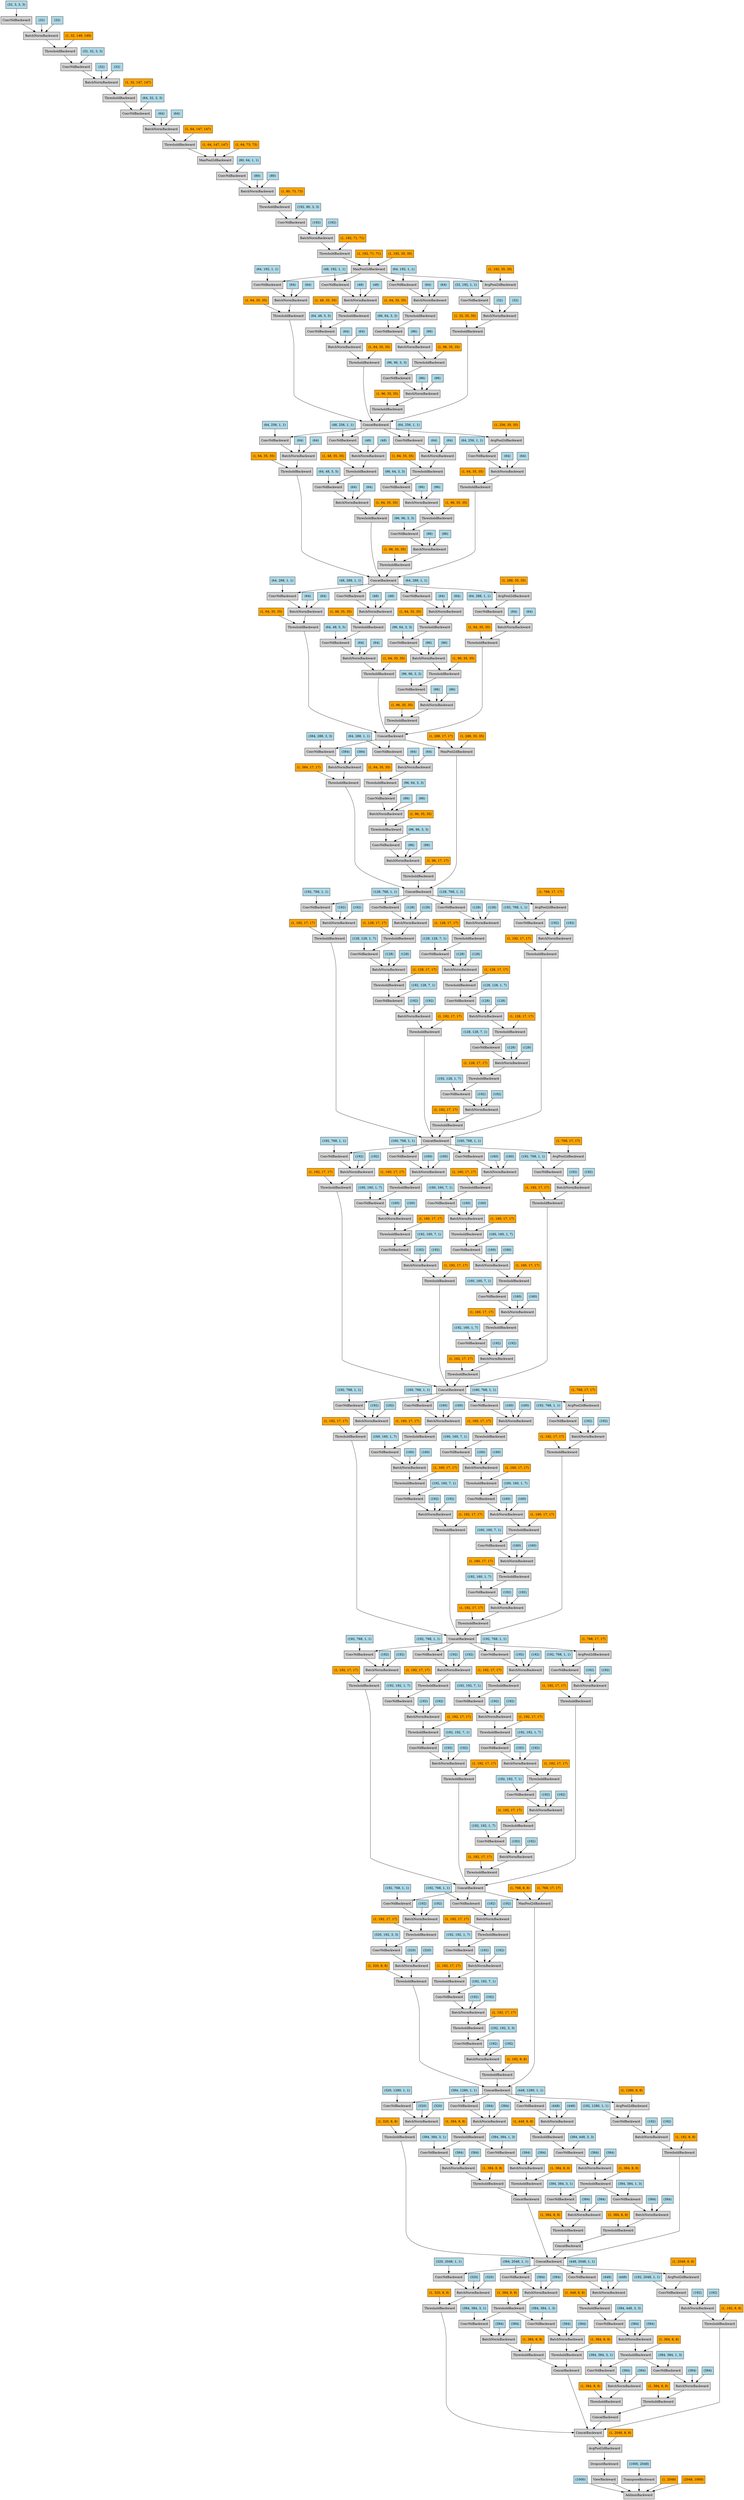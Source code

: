 // LRP
digraph {
	node [shape=box style=filled]
	139702338701328 [label=AddmmBackward]
	139702371914896 -> 139702338701328
	139702371914896 [label="(1000)" fillcolor=lightblue]
	139702338700832 -> 139702338701328
	139702338700832 [label=ViewBackward]
	139702338700584 -> 139702338700832
	139702338700584 [label=DropoutBackward]
	139702338700336 -> 139702338700584
	139702338700336 [label=AvgPool2dBackward]
	139702338700088 -> 139702338700336
	139702338700088 [label=ConcatBackward]
	139702338692888 -> 139702338700088
	139702338692888 [label=ThresholdBackward]
	139702338748624 -> 139702338692888
	139702338748624 [label=BatchNormBackward]
	139702338748752 -> 139702338748624
	139702338748752 [label=ConvNdBackward]
	139702338692640 -> 139702338748752
	139702338692640 [label=ConcatBackward]
	139702338685440 -> 139702338692640
	139702338685440 [label=ThresholdBackward]
	139702338749200 -> 139702338685440
	139702338749200 [label=BatchNormBackward]
	139702338749328 -> 139702338749200
	139702338749328 [label=ConvNdBackward]
	139702338685192 -> 139702338749328
	139702338685192 [label=ConcatBackward]
	139702338683704 -> 139702338685192
	139702338683704 [label=ThresholdBackward]
	139702338749776 -> 139702338683704
	139702338749776 [label=BatchNormBackward]
	139702338749904 -> 139702338749776
	139702338749904 [label=ConvNdBackward]
	139702338683456 -> 139702338749904
	139702338683456 [label=ThresholdBackward]
	139702338750288 -> 139702338683456
	139702338750288 [label=BatchNormBackward]
	139702338750416 -> 139702338750288
	139702338750416 [label=ConvNdBackward]
	139702338683208 -> 139702338750416
	139702338683208 [label=ConcatBackward]
	139702371989024 -> 139702338683208
	139702371989024 [label=ThresholdBackward]
	139702338750864 -> 139702371989024
	139702338750864 [label=BatchNormBackward]
	139702338750992 -> 139702338750864
	139702338750992 [label=ConvNdBackward]
	139702371988776 -> 139702338750992
	139702371988776 [label=ConcatBackward]
	139702371981824 -> 139702371988776
	139702371981824 [label=ThresholdBackward]
	139702338751440 -> 139702371981824
	139702338751440 [label=BatchNormBackward]
	139702338751568 -> 139702338751440
	139702338751568 [label=ConvNdBackward]
	139702371981576 -> 139702338751568
	139702371981576 [label=ConcatBackward]
	139702371978720 -> 139702371981576
	139702371978720 [label=ThresholdBackward]
	139702338752016 -> 139702371978720
	139702338752016 [label=BatchNormBackward]
	139702338752144 -> 139702338752016
	139702338752144 [label=ConvNdBackward]
	139702371978472 -> 139702338752144
	139702371978472 [label=ConcatBackward]
	139702371975744 -> 139702371978472
	139702371975744 [label=ThresholdBackward]
	139702338789520 -> 139702371975744
	139702338789520 [label=BatchNormBackward]
	139702338789648 -> 139702338789520
	139702338789648 [label=ConvNdBackward]
	139702371975496 -> 139702338789648
	139702371975496 [label=ConcatBackward]
	139702371970032 -> 139702371975496
	139702371970032 [label=ThresholdBackward]
	139702338790096 -> 139702371970032
	139702338790096 [label=BatchNormBackward]
	139702338790224 -> 139702338790096
	139702338790224 [label=ConvNdBackward]
	139702371969784 -> 139702338790224
	139702371969784 [label=ConcatBackward]
	139702371967800 -> 139702371969784
	139702371967800 [label=ThresholdBackward]
	139702338790672 -> 139702371967800
	139702338790672 [label=BatchNormBackward]
	139702338790800 -> 139702338790672
	139702338790800 [label=ConvNdBackward]
	139702371967552 -> 139702338790800
	139702371967552 [label=ConcatBackward]
	139702371957248 -> 139702371967552
	139702371957248 [label=ThresholdBackward]
	139702338791248 -> 139702371957248
	139702338791248 [label=BatchNormBackward]
	139702338791376 -> 139702338791248
	139702338791376 [label=ConvNdBackward]
	139702371957000 -> 139702338791376
	139702371957000 [label=ConcatBackward]
	139702371955016 -> 139702371957000
	139702371955016 [label=ThresholdBackward]
	139702338791824 -> 139702371955016
	139702338791824 [label=BatchNormBackward]
	139702338791952 -> 139702338791824
	139702338791952 [label=ConvNdBackward]
	139702371954768 -> 139702338791952
	139702371954768 [label=MaxPool2dBackward]
	139702459891416 -> 139702371954768
	139702459891416 [label=ThresholdBackward]
	139702338792400 -> 139702459891416
	139702338792400 [label=BatchNormBackward]
	139702338792528 -> 139702338792400
	139702338792528 [label=ConvNdBackward]
	139702459891168 -> 139702338792528
	139702459891168 [label=ThresholdBackward]
	139702338792912 -> 139702459891168
	139702338792912 [label=BatchNormBackward]
	139702338793040 -> 139702338792912
	139702338793040 [label=ConvNdBackward]
	139702459890920 -> 139702338793040
	139702459890920 [label=MaxPool2dBackward]
	139702459890672 -> 139702459890920
	139702459890672 [label=ThresholdBackward]
	139702338793360 -> 139702459890672
	139702338793360 [label=BatchNormBackward]
	139702338797776 -> 139702338793360
	139702338797776 [label=ConvNdBackward]
	139702459890424 -> 139702338797776
	139702459890424 [label=ThresholdBackward]
	139702338798160 -> 139702459890424
	139702338798160 [label=BatchNormBackward]
	139702338798288 -> 139702338798160
	139702338798288 [label=ConvNdBackward]
	139702459890176 -> 139702338798288
	139702459890176 [label=ThresholdBackward]
	139702338798672 -> 139702459890176
	139702338798672 [label=BatchNormBackward]
	139702338798800 -> 139702338798672
	139702338798800 [label=ConvNdBackward]
	139702338799056 -> 139702338798800
	139702338799056 [label="(32, 3, 3, 3)" fillcolor=lightblue]
	139702338798736 -> 139702338798672
	139702338798736 [label="(32)" fillcolor=lightblue]
	139702338798864 -> 139702338798672
	139702338798864 [label="(32)" fillcolor=lightblue]
	139702338788816 -> 139702459890176
	139702338788816 [label="(1, 32, 149, 149)" fillcolor=orange]
	139702338798544 -> 139702338798288
	139702338798544 [label="(32, 32, 3, 3)" fillcolor=lightblue]
	139702338798224 -> 139702338798160
	139702338798224 [label="(32)" fillcolor=lightblue]
	139702338798352 -> 139702338798160
	139702338798352 [label="(32)" fillcolor=lightblue]
	139702338789176 -> 139702459890424
	139702338789176 [label="(1, 32, 147, 147)" fillcolor=orange]
	139702338798032 -> 139702338797776
	139702338798032 [label="(64, 32, 3, 3)" fillcolor=lightblue]
	139702338797712 -> 139702338793360
	139702338797712 [label="(64)" fillcolor=lightblue]
	139702338797840 -> 139702338793360
	139702338797840 [label="(64)" fillcolor=lightblue]
	139702338801888 -> 139702459890672
	139702338801888 [label="(1, 64, 147, 147)" fillcolor=orange]
	139702338801960 -> 139702459890920
	139702338801960 [label="(1, 64, 147, 147)" fillcolor=orange]
	139702338802032 -> 139702459890920
	139702338802032 [label="(1, 64, 73, 73)" fillcolor=orange]
	139702338793296 -> 139702338793040
	139702338793296 [label="(80, 64, 1, 1)" fillcolor=lightblue]
	139702338792976 -> 139702338792912
	139702338792976 [label="(80)" fillcolor=lightblue]
	139702338793104 -> 139702338792912
	139702338793104 [label="(80)" fillcolor=lightblue]
	139702338802536 -> 139702459891168
	139702338802536 [label="(1, 80, 73, 73)" fillcolor=orange]
	139702338792784 -> 139702338792528
	139702338792784 [label="(192, 80, 3, 3)" fillcolor=lightblue]
	139702338792464 -> 139702338792400
	139702338792464 [label="(192)" fillcolor=lightblue]
	139702338792592 -> 139702338792400
	139702338792592 [label="(192)" fillcolor=lightblue]
	139702338802824 -> 139702459891416
	139702338802824 [label="(1, 192, 71, 71)" fillcolor=orange]
	139702338802968 -> 139702371954768
	139702338802968 [label="(1, 192, 71, 71)" fillcolor=orange]
	139702338803040 -> 139702371954768
	139702338803040 [label="(1, 192, 35, 35)" fillcolor=orange]
	139702338792208 -> 139702338791952
	139702338792208 [label="(64, 192, 1, 1)" fillcolor=lightblue]
	139702338791888 -> 139702338791824
	139702338791888 [label="(64)" fillcolor=lightblue]
	139702338792016 -> 139702338791824
	139702338792016 [label="(64)" fillcolor=lightblue]
	139702338803544 -> 139702371955016
	139702338803544 [label="(1, 64, 35, 35)" fillcolor=orange]
	139702371955512 -> 139702371957000
	139702371955512 [label=ThresholdBackward]
	139702338792080 -> 139702371955512
	139702338792080 [label=BatchNormBackward]
	139702338792336 -> 139702338792080
	139702338792336 [label=ConvNdBackward]
	139702371955264 -> 139702338792336
	139702371955264 [label=ThresholdBackward]
	139702338793232 -> 139702371955264
	139702338793232 [label=BatchNormBackward]
	139702338793424 -> 139702338793232
	139702338793424 [label=ConvNdBackward]
	139702371954768 -> 139702338793424
	139702338798416 -> 139702338793424
	139702338798416 [label="(48, 192, 1, 1)" fillcolor=lightblue]
	139702338797648 -> 139702338793232
	139702338797648 [label="(48)" fillcolor=lightblue]
	139702338797904 -> 139702338793232
	139702338797904 [label="(48)" fillcolor=lightblue]
	139702338804408 -> 139702371955264
	139702338804408 [label="(1, 48, 35, 35)" fillcolor=orange]
	139702338792848 -> 139702338792336
	139702338792848 [label="(64, 48, 5, 5)" fillcolor=lightblue]
	139702338792144 -> 139702338792080
	139702338792144 [label="(64)" fillcolor=lightblue]
	139702338792272 -> 139702338792080
	139702338792272 [label="(64)" fillcolor=lightblue]
	139702338804768 -> 139702371955512
	139702338804768 [label="(1, 64, 35, 35)" fillcolor=orange]
	139702371956256 -> 139702371957000
	139702371956256 [label=ThresholdBackward]
	139702338792656 -> 139702371956256
	139702338792656 [label=BatchNormBackward]
	139702338793168 -> 139702338792656
	139702338793168 [label=ConvNdBackward]
	139702371956008 -> 139702338793168
	139702371956008 [label=ThresholdBackward]
	139702338798992 -> 139702371956008
	139702338798992 [label=BatchNormBackward]
	139702338799184 -> 139702338798992
	139702338799184 [label=ConvNdBackward]
	139702371955760 -> 139702338799184
	139702371955760 [label=ThresholdBackward]
	139702338799568 -> 139702371955760
	139702338799568 [label=BatchNormBackward]
	139702338799696 -> 139702338799568
	139702338799696 [label=ConvNdBackward]
	139702371954768 -> 139702338799696
	139702338799952 -> 139702338799696
	139702338799952 [label="(64, 192, 1, 1)" fillcolor=lightblue]
	139702338799632 -> 139702338799568
	139702338799632 [label="(64)" fillcolor=lightblue]
	139702338799760 -> 139702338799568
	139702338799760 [label="(64)" fillcolor=lightblue]
	139702338810008 -> 139702371955760
	139702338810008 [label="(1, 64, 35, 35)" fillcolor=orange]
	139702338799440 -> 139702338799184
	139702338799440 [label="(96, 64, 3, 3)" fillcolor=lightblue]
	139702338799120 -> 139702338798992
	139702338799120 [label="(96)" fillcolor=lightblue]
	139702338799248 -> 139702338798992
	139702338799248 [label="(96)" fillcolor=lightblue]
	139702338810368 -> 139702371956008
	139702338810368 [label="(1, 96, 35, 35)" fillcolor=orange]
	139702338798608 -> 139702338793168
	139702338798608 [label="(96, 96, 3, 3)" fillcolor=lightblue]
	139702338792720 -> 139702338792656
	139702338792720 [label="(96)" fillcolor=lightblue]
	139702338797968 -> 139702338792656
	139702338797968 [label="(96)" fillcolor=lightblue]
	139702338810728 -> 139702371956256
	139702338810728 [label="(1, 96, 35, 35)" fillcolor=orange]
	139702371956752 -> 139702371957000
	139702371956752 [label=ThresholdBackward]
	139702338791696 -> 139702371956752
	139702338791696 [label=BatchNormBackward]
	139702338798928 -> 139702338791696
	139702338798928 [label=ConvNdBackward]
	139702371956504 -> 139702338798928
	139702371956504 [label=AvgPool2dBackward]
	139702371954768 -> 139702371956504
	139702338811160 -> 139702371956504
	139702338811160 [label="(1, 192, 35, 35)" fillcolor=orange]
	139702338799824 -> 139702338798928
	139702338799824 [label="(32, 192, 1, 1)" fillcolor=lightblue]
	139702338798480 -> 139702338791696
	139702338798480 [label="(32)" fillcolor=lightblue]
	139702338799312 -> 139702338791696
	139702338799312 [label="(32)" fillcolor=lightblue]
	139702338811592 -> 139702371956752
	139702338811592 [label="(1, 32, 35, 35)" fillcolor=orange]
	139702338791632 -> 139702338791376
	139702338791632 [label="(64, 256, 1, 1)" fillcolor=lightblue]
	139702338791312 -> 139702338791248
	139702338791312 [label="(64)" fillcolor=lightblue]
	139702338791440 -> 139702338791248
	139702338791440 [label="(64)" fillcolor=lightblue]
	139702338811952 -> 139702371957248
	139702338811952 [label="(1, 64, 35, 35)" fillcolor=orange]
	139702371957744 -> 139702371967552
	139702371957744 [label=ThresholdBackward]
	139702338791504 -> 139702371957744
	139702338791504 [label=BatchNormBackward]
	139702338791760 -> 139702338791504
	139702338791760 [label=ConvNdBackward]
	139702371957496 -> 139702338791760
	139702371957496 [label=ThresholdBackward]
	139702338800080 -> 139702371957496
	139702338800080 [label=BatchNormBackward]
	139702338800208 -> 139702338800080
	139702338800208 [label=ConvNdBackward]
	139702371957000 -> 139702338800208
	139702338800464 -> 139702338800208
	139702338800464 [label="(48, 256, 1, 1)" fillcolor=lightblue]
	139702338800144 -> 139702338800080
	139702338800144 [label="(48)" fillcolor=lightblue]
	139702338800272 -> 139702338800080
	139702338800272 [label="(48)" fillcolor=lightblue]
	139702338812816 -> 139702371957496
	139702338812816 [label="(1, 48, 35, 35)" fillcolor=orange]
	139702338800016 -> 139702338791760
	139702338800016 [label="(64, 48, 5, 5)" fillcolor=lightblue]
	139702338791568 -> 139702338791504
	139702338791568 [label="(64)" fillcolor=lightblue]
	139702338798096 -> 139702338791504
	139702338798096 [label="(64)" fillcolor=lightblue]
	139702338813176 -> 139702371957744
	139702338813176 [label="(1, 64, 35, 35)" fillcolor=orange]
	139702371958488 -> 139702371967552
	139702371958488 [label=ThresholdBackward]
	139702338791120 -> 139702371958488
	139702338791120 [label=BatchNormBackward]
	139702338799888 -> 139702338791120
	139702338799888 [label=ConvNdBackward]
	139702371958240 -> 139702338799888
	139702371958240 [label=ThresholdBackward]
	139702338800720 -> 139702371958240
	139702338800720 [label=BatchNormBackward]
	139702338800848 -> 139702338800720
	139702338800848 [label=ConvNdBackward]
	139702371957992 -> 139702338800848
	139702371957992 [label=ThresholdBackward]
	139702338801232 -> 139702371957992
	139702338801232 [label=BatchNormBackward]
	139702338801360 -> 139702338801232
	139702338801360 [label=ConvNdBackward]
	139702371957000 -> 139702338801360
	139702338801616 -> 139702338801360
	139702338801616 [label="(64, 256, 1, 1)" fillcolor=lightblue]
	139702338801296 -> 139702338801232
	139702338801296 [label="(64)" fillcolor=lightblue]
	139702338801424 -> 139702338801232
	139702338801424 [label="(64)" fillcolor=lightblue]
	139702338818416 -> 139702371957992
	139702338818416 [label="(1, 64, 35, 35)" fillcolor=orange]
	139702338801104 -> 139702338800848
	139702338801104 [label="(96, 64, 3, 3)" fillcolor=lightblue]
	139702338800784 -> 139702338800720
	139702338800784 [label="(96)" fillcolor=lightblue]
	139702338800912 -> 139702338800720
	139702338800912 [label="(96)" fillcolor=lightblue]
	139702338818776 -> 139702371958240
	139702338818776 [label="(1, 96, 35, 35)" fillcolor=orange]
	139702338800592 -> 139702338799888
	139702338800592 [label="(96, 96, 3, 3)" fillcolor=lightblue]
	139702338799504 -> 139702338791120
	139702338799504 [label="(96)" fillcolor=lightblue]
	139702338800336 -> 139702338791120
	139702338800336 [label="(96)" fillcolor=lightblue]
	139702338819136 -> 139702371958488
	139702338819136 [label="(1, 96, 35, 35)" fillcolor=orange]
	139702371967304 -> 139702371967552
	139702371967304 [label=ThresholdBackward]
	139702338800400 -> 139702371967304
	139702338800400 [label=BatchNormBackward]
	139702338800656 -> 139702338800400
	139702338800656 [label=ConvNdBackward]
	139702371967056 -> 139702338800656
	139702371967056 [label=AvgPool2dBackward]
	139702371957000 -> 139702371967056
	139702338819568 -> 139702371967056
	139702338819568 [label="(1, 256, 35, 35)" fillcolor=orange]
	139702338801488 -> 139702338800656
	139702338801488 [label="(64, 256, 1, 1)" fillcolor=lightblue]
	139702338800528 -> 139702338800400
	139702338800528 [label="(64)" fillcolor=lightblue]
	139702338800976 -> 139702338800400
	139702338800976 [label="(64)" fillcolor=lightblue]
	139702338820000 -> 139702371967304
	139702338820000 [label="(1, 64, 35, 35)" fillcolor=orange]
	139702338791056 -> 139702338790800
	139702338791056 [label="(64, 288, 1, 1)" fillcolor=lightblue]
	139702338790736 -> 139702338790672
	139702338790736 [label="(64)" fillcolor=lightblue]
	139702338790864 -> 139702338790672
	139702338790864 [label="(64)" fillcolor=lightblue]
	139702338820360 -> 139702371967800
	139702338820360 [label="(1, 64, 35, 35)" fillcolor=orange]
	139702371968296 -> 139702371969784
	139702371968296 [label=ThresholdBackward]
	139702338790928 -> 139702371968296
	139702338790928 [label=BatchNormBackward]
	139702338791184 -> 139702338790928
	139702338791184 [label=ConvNdBackward]
	139702371968048 -> 139702338791184
	139702371968048 [label=ThresholdBackward]
	139702338822288 -> 139702371968048
	139702338822288 [label=BatchNormBackward]
	139702338822416 -> 139702338822288
	139702338822416 [label=ConvNdBackward]
	139702371967552 -> 139702338822416
	139702338822672 -> 139702338822416
	139702338822672 [label="(48, 288, 1, 1)" fillcolor=lightblue]
	139702338822352 -> 139702338822288
	139702338822352 [label="(48)" fillcolor=lightblue]
	139702338822480 -> 139702338822288
	139702338822480 [label="(48)" fillcolor=lightblue]
	139702338821224 -> 139702371968048
	139702338821224 [label="(1, 48, 35, 35)" fillcolor=orange]
	139702338801552 -> 139702338791184
	139702338801552 [label="(64, 48, 5, 5)" fillcolor=lightblue]
	139702338790992 -> 139702338790928
	139702338790992 [label="(64)" fillcolor=lightblue]
	139702338799376 -> 139702338790928
	139702338799376 [label="(64)" fillcolor=lightblue]
	139702338821584 -> 139702371968296
	139702338821584 [label="(1, 64, 35, 35)" fillcolor=orange]
	139702371969040 -> 139702371969784
	139702371969040 [label=ThresholdBackward]
	139702338790544 -> 139702371969040
	139702338790544 [label=BatchNormBackward]
	139702338801168 -> 139702338790544
	139702338801168 [label=ConvNdBackward]
	139702371968792 -> 139702338801168
	139702371968792 [label=ThresholdBackward]
	139702338822928 -> 139702371968792
	139702338822928 [label=BatchNormBackward]
	139702338823056 -> 139702338822928
	139702338823056 [label=ConvNdBackward]
	139702371968544 -> 139702338823056
	139702371968544 [label=ThresholdBackward]
	139702338823440 -> 139702371968544
	139702338823440 [label=BatchNormBackward]
	139702338823568 -> 139702338823440
	139702338823568 [label=ConvNdBackward]
	139702371967552 -> 139702338823568
	139702338823824 -> 139702338823568
	139702338823824 [label="(64, 288, 1, 1)" fillcolor=lightblue]
	139702338823504 -> 139702338823440
	139702338823504 [label="(64)" fillcolor=lightblue]
	139702338823632 -> 139702338823440
	139702338823632 [label="(64)" fillcolor=lightblue]
	139702338826824 -> 139702371968544
	139702338826824 [label="(1, 64, 35, 35)" fillcolor=orange]
	139702338823312 -> 139702338823056
	139702338823312 [label="(96, 64, 3, 3)" fillcolor=lightblue]
	139702338822992 -> 139702338822928
	139702338822992 [label="(96)" fillcolor=lightblue]
	139702338823120 -> 139702338822928
	139702338823120 [label="(96)" fillcolor=lightblue]
	139702338827184 -> 139702371968792
	139702338827184 [label="(1, 96, 35, 35)" fillcolor=orange]
	139702338822800 -> 139702338801168
	139702338822800 [label="(96, 96, 3, 3)" fillcolor=lightblue]
	139702338822224 -> 139702338790544
	139702338822224 [label="(96)" fillcolor=lightblue]
	139702338822544 -> 139702338790544
	139702338822544 [label="(96)" fillcolor=lightblue]
	139702338827544 -> 139702371969040
	139702338827544 [label="(1, 96, 35, 35)" fillcolor=orange]
	139702371969536 -> 139702371969784
	139702371969536 [label=ThresholdBackward]
	139702338801040 -> 139702371969536
	139702338801040 [label=BatchNormBackward]
	139702338822864 -> 139702338801040
	139702338822864 [label=ConvNdBackward]
	139702371969288 -> 139702338822864
	139702371969288 [label=AvgPool2dBackward]
	139702371967552 -> 139702371969288
	139702338827976 -> 139702371969288
	139702338827976 [label="(1, 288, 35, 35)" fillcolor=orange]
	139702338823696 -> 139702338822864
	139702338823696 [label="(64, 288, 1, 1)" fillcolor=lightblue]
	139702338822736 -> 139702338801040
	139702338822736 [label="(64)" fillcolor=lightblue]
	139702338823184 -> 139702338801040
	139702338823184 [label="(64)" fillcolor=lightblue]
	139702338828408 -> 139702371969536
	139702338828408 [label="(1, 64, 35, 35)" fillcolor=orange]
	139702338790480 -> 139702338790224
	139702338790480 [label="(384, 288, 3, 3)" fillcolor=lightblue]
	139702338790160 -> 139702338790096
	139702338790160 [label="(384)" fillcolor=lightblue]
	139702338790288 -> 139702338790096
	139702338790288 [label="(384)" fillcolor=lightblue]
	139702338828696 -> 139702371970032
	139702338828696 [label="(1, 384, 17, 17)" fillcolor=orange]
	139702371970776 -> 139702371975496
	139702371970776 [label=ThresholdBackward]
	139702338790352 -> 139702371970776
	139702338790352 [label=BatchNormBackward]
	139702338790608 -> 139702338790352
	139702338790608 [label=ConvNdBackward]
	139702371970528 -> 139702338790608
	139702371970528 [label=ThresholdBackward]
	139702338823952 -> 139702371970528
	139702338823952 [label=BatchNormBackward]
	139702338824080 -> 139702338823952
	139702338824080 [label=ConvNdBackward]
	139702371970280 -> 139702338824080
	139702371970280 [label=ThresholdBackward]
	139702338824464 -> 139702371970280
	139702338824464 [label=BatchNormBackward]
	139702338824592 -> 139702338824464
	139702338824592 [label=ConvNdBackward]
	139702371969784 -> 139702338824592
	139702338824848 -> 139702338824592
	139702338824848 [label="(64, 288, 1, 1)" fillcolor=lightblue]
	139702338824528 -> 139702338824464
	139702338824528 [label="(64)" fillcolor=lightblue]
	139702338824656 -> 139702338824464
	139702338824656 [label="(64)" fillcolor=lightblue]
	139702338829848 -> 139702371970280
	139702338829848 [label="(1, 64, 35, 35)" fillcolor=orange]
	139702338824336 -> 139702338824080
	139702338824336 [label="(96, 64, 3, 3)" fillcolor=lightblue]
	139702338824016 -> 139702338823952
	139702338824016 [label="(96)" fillcolor=lightblue]
	139702338824144 -> 139702338823952
	139702338824144 [label="(96)" fillcolor=lightblue]
	139702338830208 -> 139702371970528
	139702338830208 [label="(1, 96, 35, 35)" fillcolor=orange]
	139702338823888 -> 139702338790608
	139702338823888 [label="(96, 96, 3, 3)" fillcolor=lightblue]
	139702338790416 -> 139702338790352
	139702338790416 [label="(96)" fillcolor=lightblue]
	139702338822608 -> 139702338790352
	139702338822608 [label="(96)" fillcolor=lightblue]
	139702338834728 -> 139702371970776
	139702338834728 [label="(1, 96, 17, 17)" fillcolor=orange]
	139702371975248 -> 139702371975496
	139702371975248 [label=MaxPool2dBackward]
	139702371969784 -> 139702371975248
	139702338834944 -> 139702371975248
	139702338834944 [label="(1, 288, 35, 35)" fillcolor=orange]
	139702338835016 -> 139702371975248
	139702338835016 [label="(1, 288, 17, 17)" fillcolor=orange]
	139702338789904 -> 139702338789648
	139702338789904 [label="(192, 768, 1, 1)" fillcolor=lightblue]
	139702338789584 -> 139702338789520
	139702338789584 [label="(192)" fillcolor=lightblue]
	139702338789712 -> 139702338789520
	139702338789712 [label="(192)" fillcolor=lightblue]
	139702338835448 -> 139702371975744
	139702338835448 [label="(1, 192, 17, 17)" fillcolor=orange]
	139702371976488 -> 139702371978472
	139702371976488 [label=ThresholdBackward]
	139702338789776 -> 139702371976488
	139702338789776 [label=BatchNormBackward]
	139702338790032 -> 139702338789776
	139702338790032 [label=ConvNdBackward]
	139702371976240 -> 139702338790032
	139702371976240 [label=ThresholdBackward]
	139702338824272 -> 139702371976240
	139702338824272 [label=BatchNormBackward]
	139702338824720 -> 139702338824272
	139702338824720 [label=ConvNdBackward]
	139702371975992 -> 139702338824720
	139702371975992 [label=ThresholdBackward]
	139702338825168 -> 139702371975992
	139702338825168 [label=BatchNormBackward]
	139702338825296 -> 139702338825168
	139702338825296 [label=ConvNdBackward]
	139702371975496 -> 139702338825296
	139702338825552 -> 139702338825296
	139702338825552 [label="(128, 768, 1, 1)" fillcolor=lightblue]
	139702338825232 -> 139702338825168
	139702338825232 [label="(128)" fillcolor=lightblue]
	139702338825360 -> 139702338825168
	139702338825360 [label="(128)" fillcolor=lightblue]
	139702338836528 -> 139702371975992
	139702338836528 [label="(1, 128, 17, 17)" fillcolor=orange]
	139702338825040 -> 139702338824720
	139702338825040 [label="(128, 128, 1, 7)" fillcolor=lightblue]
	139702338824400 -> 139702338824272
	139702338824400 [label="(128)" fillcolor=lightblue]
	139702338824784 -> 139702338824272
	139702338824784 [label="(128)" fillcolor=lightblue]
	139702338836888 -> 139702371976240
	139702338836888 [label="(1, 128, 17, 17)" fillcolor=orange]
	139702338823760 -> 139702338790032
	139702338823760 [label="(192, 128, 7, 1)" fillcolor=lightblue]
	139702338789840 -> 139702338789776
	139702338789840 [label="(192)" fillcolor=lightblue]
	139702338789968 -> 139702338789776
	139702338789968 [label="(192)" fillcolor=lightblue]
	139702338837248 -> 139702371976488
	139702338837248 [label="(1, 192, 17, 17)" fillcolor=orange]
	139702371977728 -> 139702371978472
	139702371977728 [label=ThresholdBackward]
	139702338789456 -> 139702371977728
	139702338789456 [label=BatchNormBackward]
	139702338824208 -> 139702338789456
	139702338824208 [label=ConvNdBackward]
	139702371977480 -> 139702338824208
	139702371977480 [label=ThresholdBackward]
	139702338825616 -> 139702371977480
	139702338825616 [label=BatchNormBackward]
	139702338825744 -> 139702338825616
	139702338825744 [label=ConvNdBackward]
	139702371977232 -> 139702338825744
	139702371977232 [label=ThresholdBackward]
	139702338826128 -> 139702371977232
	139702338826128 [label=BatchNormBackward]
	139702338826192 -> 139702338826128
	139702338826192 [label=ConvNdBackward]
	139702371976984 -> 139702338826192
	139702371976984 [label=ThresholdBackward]
	139702338847184 -> 139702371976984
	139702338847184 [label=BatchNormBackward]
	139702338847312 -> 139702338847184
	139702338847312 [label=ConvNdBackward]
	139702371976736 -> 139702338847312
	139702371976736 [label=ThresholdBackward]
	139702338847696 -> 139702371976736
	139702338847696 [label=BatchNormBackward]
	139702338847824 -> 139702338847696
	139702338847824 [label=ConvNdBackward]
	139702371975496 -> 139702338847824
	139702338848080 -> 139702338847824
	139702338848080 [label="(128, 768, 1, 1)" fillcolor=lightblue]
	139702338847760 -> 139702338847696
	139702338847760 [label="(128)" fillcolor=lightblue]
	139702338847888 -> 139702338847696
	139702338847888 [label="(128)" fillcolor=lightblue]
	139702338851112 -> 139702371976736
	139702338851112 [label="(1, 128, 17, 17)" fillcolor=orange]
	139702338847568 -> 139702338847312
	139702338847568 [label="(128, 128, 7, 1)" fillcolor=lightblue]
	139702338847248 -> 139702338847184
	139702338847248 [label="(128)" fillcolor=lightblue]
	139702338847376 -> 139702338847184
	139702338847376 [label="(128)" fillcolor=lightblue]
	139702338851472 -> 139702371976984
	139702338851472 [label="(1, 128, 17, 17)" fillcolor=orange]
	139702338847056 -> 139702338826192
	139702338847056 [label="(128, 128, 1, 7)" fillcolor=lightblue]
	139702338846800 -> 139702338826128
	139702338846800 [label="(128)" fillcolor=lightblue]
	139702338846864 -> 139702338826128
	139702338846864 [label="(128)" fillcolor=lightblue]
	139702338851832 -> 139702371977232
	139702338851832 [label="(1, 128, 17, 17)" fillcolor=orange]
	139702338826000 -> 139702338825744
	139702338826000 [label="(128, 128, 7, 1)" fillcolor=lightblue]
	139702338825680 -> 139702338825616
	139702338825680 [label="(128)" fillcolor=lightblue]
	139702338825808 -> 139702338825616
	139702338825808 [label="(128)" fillcolor=lightblue]
	139702338852192 -> 139702371977480
	139702338852192 [label="(1, 128, 17, 17)" fillcolor=orange]
	139702338825424 -> 139702338824208
	139702338825424 [label="(192, 128, 1, 7)" fillcolor=lightblue]
	139702338823376 -> 139702338789456
	139702338823376 [label="(192)" fillcolor=lightblue]
	139702338824912 -> 139702338789456
	139702338824912 [label="(192)" fillcolor=lightblue]
	139702338852552 -> 139702371977728
	139702338852552 [label="(1, 192, 17, 17)" fillcolor=orange]
	139702371978224 -> 139702371978472
	139702371978224 [label=ThresholdBackward]
	139702338824976 -> 139702371978224
	139702338824976 [label=BatchNormBackward]
	139702338825488 -> 139702338824976
	139702338825488 [label=ConvNdBackward]
	139702371977976 -> 139702338825488
	139702371977976 [label=AvgPool2dBackward]
	139702371975496 -> 139702371977976
	139702338853056 -> 139702371977976
	139702338853056 [label="(1, 768, 17, 17)" fillcolor=orange]
	139702338826064 -> 139702338825488
	139702338826064 [label="(192, 768, 1, 1)" fillcolor=lightblue]
	139702338825104 -> 139702338824976
	139702338825104 [label="(192)" fillcolor=lightblue]
	139702338825872 -> 139702338824976
	139702338825872 [label="(192)" fillcolor=lightblue]
	139702338853416 -> 139702371978224
	139702338853416 [label="(1, 192, 17, 17)" fillcolor=orange]
	139702338752400 -> 139702338752144
	139702338752400 [label="(192, 768, 1, 1)" fillcolor=lightblue]
	139702338752080 -> 139702338752016
	139702338752080 [label="(192)" fillcolor=lightblue]
	139702338752208 -> 139702338752016
	139702338752208 [label="(192)" fillcolor=lightblue]
	139702338853776 -> 139702371978720
	139702338853776 [label="(1, 192, 17, 17)" fillcolor=orange]
	139702371979592 -> 139702371981576
	139702371979592 [label=ThresholdBackward]
	139702338752272 -> 139702371979592
	139702338752272 [label=BatchNormBackward]
	139702338752464 -> 139702338752272
	139702338752464 [label=ConvNdBackward]
	139702371979344 -> 139702338752464
	139702371979344 [label=ThresholdBackward]
	139702338847440 -> 139702371979344
	139702338847440 [label=BatchNormBackward]
	139702338847632 -> 139702338847440
	139702338847632 [label=ConvNdBackward]
	139702371978968 -> 139702338847632
	139702371978968 [label=ThresholdBackward]
	139702338848336 -> 139702371978968
	139702338848336 [label=BatchNormBackward]
	139702338848464 -> 139702338848336
	139702338848464 [label=ConvNdBackward]
	139702371978472 -> 139702338848464
	139702338848720 -> 139702338848464
	139702338848720 [label="(160, 768, 1, 1)" fillcolor=lightblue]
	139702338848400 -> 139702338848336
	139702338848400 [label="(160)" fillcolor=lightblue]
	139702338848528 -> 139702338848336
	139702338848528 [label="(160)" fillcolor=lightblue]
	139702338854856 -> 139702371978968
	139702338854856 [label="(1, 160, 17, 17)" fillcolor=orange]
	139702338848208 -> 139702338847632
	139702338848208 [label="(160, 160, 1, 7)" fillcolor=lightblue]
	139702338847504 -> 139702338847440
	139702338847504 [label="(160)" fillcolor=lightblue]
	139702338847952 -> 139702338847440
	139702338847952 [label="(160)" fillcolor=lightblue]
	139702338859376 -> 139702371979344
	139702338859376 [label="(1, 160, 17, 17)" fillcolor=orange]
	139702338847120 -> 139702338752464
	139702338847120 [label="(192, 160, 7, 1)" fillcolor=lightblue]
	139702338752336 -> 139702338752272
	139702338752336 [label="(192)" fillcolor=lightblue]
	139702338823248 -> 139702338752272
	139702338823248 [label="(192)" fillcolor=lightblue]
	139702338859736 -> 139702371979592
	139702338859736 [label="(1, 192, 17, 17)" fillcolor=orange]
	139702371980832 -> 139702371981576
	139702371980832 [label=ThresholdBackward]
	139702338825936 -> 139702371980832
	139702338825936 [label=BatchNormBackward]
	139702338846992 -> 139702338825936
	139702338846992 [label=ConvNdBackward]
	139702371980584 -> 139702338846992
	139702371980584 [label=ThresholdBackward]
	139702338848784 -> 139702371980584
	139702338848784 [label=BatchNormBackward]
	139702338848912 -> 139702338848784
	139702338848912 [label=ConvNdBackward]
	139702371980336 -> 139702338848912
	139702371980336 [label=ThresholdBackward]
	139702338849296 -> 139702371980336
	139702338849296 [label=BatchNormBackward]
	139702338849424 -> 139702338849296
	139702338849424 [label=ConvNdBackward]
	139702371980088 -> 139702338849424
	139702371980088 [label=ThresholdBackward]
	139702338849808 -> 139702371980088
	139702338849808 [label=BatchNormBackward]
	139702338849936 -> 139702338849808
	139702338849936 [label=ConvNdBackward]
	139702371979840 -> 139702338849936
	139702371979840 [label=ThresholdBackward]
	139702338850320 -> 139702371979840
	139702338850320 [label=BatchNormBackward]
	139702338850448 -> 139702338850320
	139702338850448 [label=ConvNdBackward]
	139702371978472 -> 139702338850448
	139702338850704 -> 139702338850448
	139702338850704 [label="(160, 768, 1, 1)" fillcolor=lightblue]
	139702338850384 -> 139702338850320
	139702338850384 [label="(160)" fillcolor=lightblue]
	139702338850512 -> 139702338850320
	139702338850512 [label="(160)" fillcolor=lightblue]
	139702338861248 -> 139702371979840
	139702338861248 [label="(1, 160, 17, 17)" fillcolor=orange]
	139702338850192 -> 139702338849936
	139702338850192 [label="(160, 160, 7, 1)" fillcolor=lightblue]
	139702338849872 -> 139702338849808
	139702338849872 [label="(160)" fillcolor=lightblue]
	139702338850000 -> 139702338849808
	139702338850000 [label="(160)" fillcolor=lightblue]
	139702338861608 -> 139702371980088
	139702338861608 [label="(1, 160, 17, 17)" fillcolor=orange]
	139702338849680 -> 139702338849424
	139702338849680 [label="(160, 160, 1, 7)" fillcolor=lightblue]
	139702338849360 -> 139702338849296
	139702338849360 [label="(160)" fillcolor=lightblue]
	139702338849488 -> 139702338849296
	139702338849488 [label="(160)" fillcolor=lightblue]
	139702338861968 -> 139702371980336
	139702338861968 [label="(1, 160, 17, 17)" fillcolor=orange]
	139702338849168 -> 139702338848912
	139702338849168 [label="(160, 160, 7, 1)" fillcolor=lightblue]
	139702338848848 -> 139702338848784
	139702338848848 [label="(160)" fillcolor=lightblue]
	139702338848976 -> 139702338848784
	139702338848976 [label="(160)" fillcolor=lightblue]
	139702338862328 -> 139702371980584
	139702338862328 [label="(1, 160, 17, 17)" fillcolor=orange]
	139702338848592 -> 139702338846992
	139702338848592 [label="(192, 160, 1, 7)" fillcolor=lightblue]
	139702338846928 -> 139702338825936
	139702338846928 [label="(192)" fillcolor=lightblue]
	139702338848016 -> 139702338825936
	139702338848016 [label="(192)" fillcolor=lightblue]
	139702338862688 -> 139702371980832
	139702338862688 [label="(1, 192, 17, 17)" fillcolor=orange]
	139702371981328 -> 139702371981576
	139702371981328 [label=ThresholdBackward]
	139702338751888 -> 139702371981328
	139702338751888 [label=BatchNormBackward]
	139702338848656 -> 139702338751888
	139702338848656 [label=ConvNdBackward]
	139702371981080 -> 139702338848656
	139702371981080 [label=AvgPool2dBackward]
	139702371978472 -> 139702371981080
	139702338867352 -> 139702371981080
	139702338867352 [label="(1, 768, 17, 17)" fillcolor=orange]
	139702338849552 -> 139702338848656
	139702338849552 [label="(192, 768, 1, 1)" fillcolor=lightblue]
	139702338848272 -> 139702338751888
	139702338848272 [label="(192)" fillcolor=lightblue]
	139702338849040 -> 139702338751888
	139702338849040 [label="(192)" fillcolor=lightblue]
	139702338867712 -> 139702371981328
	139702338867712 [label="(1, 192, 17, 17)" fillcolor=orange]
	139702338751824 -> 139702338751568
	139702338751824 [label="(192, 768, 1, 1)" fillcolor=lightblue]
	139702338751504 -> 139702338751440
	139702338751504 [label="(192)" fillcolor=lightblue]
	139702338751632 -> 139702338751440
	139702338751632 [label="(192)" fillcolor=lightblue]
	139702338868072 -> 139702371981824
	139702338868072 [label="(1, 192, 17, 17)" fillcolor=orange]
	139702371982568 -> 139702371988776
	139702371982568 [label=ThresholdBackward]
	139702338751696 -> 139702371982568
	139702338751696 [label=BatchNormBackward]
	139702338751952 -> 139702338751696
	139702338751952 [label=ConvNdBackward]
	139702371982320 -> 139702338751952
	139702371982320 [label=ThresholdBackward]
	139702338850064 -> 139702371982320
	139702338850064 [label=BatchNormBackward]
	139702338850256 -> 139702338850064
	139702338850256 [label=ConvNdBackward]
	139702371982072 -> 139702338850256
	139702371982072 [label=ThresholdBackward]
	139702338875600 -> 139702371982072
	139702338875600 [label=BatchNormBackward]
	139702338875728 -> 139702338875600
	139702338875728 [label=ConvNdBackward]
	139702371981576 -> 139702338875728
	139702338875984 -> 139702338875728
	139702338875984 [label="(160, 768, 1, 1)" fillcolor=lightblue]
	139702338875664 -> 139702338875600
	139702338875664 [label="(160)" fillcolor=lightblue]
	139702338875792 -> 139702338875600
	139702338875792 [label="(160)" fillcolor=lightblue]
	139702338869152 -> 139702371982072
	139702338869152 [label="(1, 160, 17, 17)" fillcolor=orange]
	139702338850768 -> 139702338850256
	139702338850768 [label="(160, 160, 1, 7)" fillcolor=lightblue]
	139702338850128 -> 139702338850064
	139702338850128 [label="(160)" fillcolor=lightblue]
	139702338850576 -> 139702338850064
	139702338850576 [label="(160)" fillcolor=lightblue]
	139702338869512 -> 139702371982320
	139702338869512 [label="(1, 160, 17, 17)" fillcolor=orange]
	139702338849744 -> 139702338751952
	139702338849744 [label="(192, 160, 7, 1)" fillcolor=lightblue]
	139702338751760 -> 139702338751696
	139702338751760 [label="(192)" fillcolor=lightblue]
	139702338848144 -> 139702338751696
	139702338848144 [label="(192)" fillcolor=lightblue]
	139702338869872 -> 139702371982568
	139702338869872 [label="(1, 192, 17, 17)" fillcolor=orange]
	139702371988032 -> 139702371988776
	139702371988032 [label=ThresholdBackward]
	139702338751312 -> 139702371988032
	139702338751312 [label=BatchNormBackward]
	139702338849616 -> 139702338751312
	139702338849616 [label=ConvNdBackward]
	139702371987784 -> 139702338849616
	139702371987784 [label=ThresholdBackward]
	139702338876048 -> 139702371987784
	139702338876048 [label=BatchNormBackward]
	139702338876176 -> 139702338876048
	139702338876176 [label=ConvNdBackward]
	139702371987536 -> 139702338876176
	139702371987536 [label=ThresholdBackward]
	139702338876560 -> 139702371987536
	139702338876560 [label=BatchNormBackward]
	139702338876688 -> 139702338876560
	139702338876688 [label=ConvNdBackward]
	139702371983064 -> 139702338876688
	139702371983064 [label=ThresholdBackward]
	139702338877072 -> 139702371983064
	139702338877072 [label=BatchNormBackward]
	139702338877200 -> 139702338877072
	139702338877200 [label=ConvNdBackward]
	139702371982816 -> 139702338877200
	139702371982816 [label=ThresholdBackward]
	139702338877584 -> 139702371982816
	139702338877584 [label=BatchNormBackward]
	139702338877712 -> 139702338877584
	139702338877712 [label=ConvNdBackward]
	139702371981576 -> 139702338877712
	139702338877968 -> 139702338877712
	139702338877968 [label="(160, 768, 1, 1)" fillcolor=lightblue]
	139702338877648 -> 139702338877584
	139702338877648 [label="(160)" fillcolor=lightblue]
	139702338877776 -> 139702338877584
	139702338877776 [label="(160)" fillcolor=lightblue]
	139702338879640 -> 139702371982816
	139702338879640 [label="(1, 160, 17, 17)" fillcolor=orange]
	139702338877456 -> 139702338877200
	139702338877456 [label="(160, 160, 7, 1)" fillcolor=lightblue]
	139702338877136 -> 139702338877072
	139702338877136 [label="(160)" fillcolor=lightblue]
	139702338877264 -> 139702338877072
	139702338877264 [label="(160)" fillcolor=lightblue]
	139702338880000 -> 139702371983064
	139702338880000 [label="(1, 160, 17, 17)" fillcolor=orange]
	139702338876944 -> 139702338876688
	139702338876944 [label="(160, 160, 1, 7)" fillcolor=lightblue]
	139702338876624 -> 139702338876560
	139702338876624 [label="(160)" fillcolor=lightblue]
	139702338876752 -> 139702338876560
	139702338876752 [label="(160)" fillcolor=lightblue]
	139702338880360 -> 139702371987536
	139702338880360 [label="(1, 160, 17, 17)" fillcolor=orange]
	139702338876432 -> 139702338876176
	139702338876432 [label="(160, 160, 7, 1)" fillcolor=lightblue]
	139702338876112 -> 139702338876048
	139702338876112 [label="(160)" fillcolor=lightblue]
	139702338876240 -> 139702338876048
	139702338876240 [label="(160)" fillcolor=lightblue]
	139702338880720 -> 139702371987784
	139702338880720 [label="(1, 160, 17, 17)" fillcolor=orange]
	139702338875856 -> 139702338849616
	139702338875856 [label="(192, 160, 1, 7)" fillcolor=lightblue]
	139702338849232 -> 139702338751312
	139702338849232 [label="(192)" fillcolor=lightblue]
	139702338850640 -> 139702338751312
	139702338850640 [label="(192)" fillcolor=lightblue]
	139702338881080 -> 139702371988032
	139702338881080 [label="(1, 192, 17, 17)" fillcolor=orange]
	139702371988528 -> 139702371988776
	139702371988528 [label=ThresholdBackward]
	139702338849104 -> 139702371988528
	139702338849104 [label=BatchNormBackward]
	139702338875920 -> 139702338849104
	139702338875920 [label=ConvNdBackward]
	139702371988280 -> 139702338875920
	139702371988280 [label=AvgPool2dBackward]
	139702371981576 -> 139702371988280
	139702338881584 -> 139702371988280
	139702338881584 [label="(1, 768, 17, 17)" fillcolor=orange]
	139702338876816 -> 139702338875920
	139702338876816 [label="(192, 768, 1, 1)" fillcolor=lightblue]
	139702338875536 -> 139702338849104
	139702338875536 [label="(192)" fillcolor=lightblue]
	139702338876304 -> 139702338849104
	139702338876304 [label="(192)" fillcolor=lightblue]
	139702338881944 -> 139702371988528
	139702338881944 [label="(1, 192, 17, 17)" fillcolor=orange]
	139702338751248 -> 139702338750992
	139702338751248 [label="(192, 768, 1, 1)" fillcolor=lightblue]
	139702338750928 -> 139702338750864
	139702338750928 [label="(192)" fillcolor=lightblue]
	139702338751056 -> 139702338750864
	139702338751056 [label="(192)" fillcolor=lightblue]
	139702338882304 -> 139702371989024
	139702338882304 [label="(1, 192, 17, 17)" fillcolor=orange]
	139702371989768 -> 139702338683208
	139702371989768 [label=ThresholdBackward]
	139702338751120 -> 139702371989768
	139702338751120 [label=BatchNormBackward]
	139702338751376 -> 139702338751120
	139702338751376 [label=ConvNdBackward]
	139702371989520 -> 139702338751376
	139702371989520 [label=ThresholdBackward]
	139702338877328 -> 139702371989520
	139702338877328 [label=BatchNormBackward]
	139702338877520 -> 139702338877328
	139702338877520 [label=ConvNdBackward]
	139702371989272 -> 139702338877520
	139702371989272 [label=ThresholdBackward]
	139702338878224 -> 139702371989272
	139702338878224 [label=BatchNormBackward]
	139702338878352 -> 139702338878224
	139702338878352 [label=ConvNdBackward]
	139702371988776 -> 139702338878352
	139702338878608 -> 139702338878352
	139702338878608 [label="(192, 768, 1, 1)" fillcolor=lightblue]
	139702338878288 -> 139702338878224
	139702338878288 [label="(192)" fillcolor=lightblue]
	139702338878416 -> 139702338878224
	139702338878416 [label="(192)" fillcolor=lightblue]
	139702338883384 -> 139702371989272
	139702338883384 [label="(1, 192, 17, 17)" fillcolor=orange]
	139702338878096 -> 139702338877520
	139702338878096 [label="(192, 192, 1, 7)" fillcolor=lightblue]
	139702338877392 -> 139702338877328
	139702338877392 [label="(192)" fillcolor=lightblue]
	139702338877840 -> 139702338877328
	139702338877840 [label="(192)" fillcolor=lightblue]
	139702338892000 -> 139702371989520
	139702338892000 [label="(1, 192, 17, 17)" fillcolor=orange]
	139702338877008 -> 139702338751376
	139702338877008 [label="(192, 192, 7, 1)" fillcolor=lightblue]
	139702338751184 -> 139702338751120
	139702338751184 [label="(192)" fillcolor=lightblue]
	139702338875472 -> 139702338751120
	139702338875472 [label="(192)" fillcolor=lightblue]
	139702338892360 -> 139702371989768
	139702338892360 [label="(1, 192, 17, 17)" fillcolor=orange]
	139702371991008 -> 139702338683208
	139702371991008 [label=ThresholdBackward]
	139702338750736 -> 139702371991008
	139702338750736 [label=BatchNormBackward]
	139702338876880 -> 139702338750736
	139702338876880 [label=ConvNdBackward]
	139702371990760 -> 139702338876880
	139702371990760 [label=ThresholdBackward]
	139702338878672 -> 139702371990760
	139702338878672 [label=BatchNormBackward]
	139702338878800 -> 139702338878672
	139702338878800 [label=ConvNdBackward]
	139702371990512 -> 139702338878800
	139702371990512 [label=ThresholdBackward]
	139702338879184 -> 139702371990512
	139702338879184 [label=BatchNormBackward]
	139702338879312 -> 139702338879184
	139702338879312 [label=ConvNdBackward]
	139702371990264 -> 139702338879312
	139702371990264 [label=ThresholdBackward]
	139702338896144 -> 139702371990264
	139702338896144 [label=BatchNormBackward]
	139702338896272 -> 139702338896144
	139702338896272 [label=ConvNdBackward]
	139702371990016 -> 139702338896272
	139702371990016 [label=ThresholdBackward]
	139702338896656 -> 139702371990016
	139702338896656 [label=BatchNormBackward]
	139702338896784 -> 139702338896656
	139702338896784 [label=ConvNdBackward]
	139702371988776 -> 139702338896784
	139702338897040 -> 139702338896784
	139702338897040 [label="(192, 768, 1, 1)" fillcolor=lightblue]
	139702338896720 -> 139702338896656
	139702338896720 [label="(192)" fillcolor=lightblue]
	139702338896848 -> 139702338896656
	139702338896848 [label="(192)" fillcolor=lightblue]
	139702338893872 -> 139702371990016
	139702338893872 [label="(1, 192, 17, 17)" fillcolor=orange]
	139702338896528 -> 139702338896272
	139702338896528 [label="(192, 192, 7, 1)" fillcolor=lightblue]
	139702338896208 -> 139702338896144
	139702338896208 [label="(192)" fillcolor=lightblue]
	139702338896336 -> 139702338896144
	139702338896336 [label="(192)" fillcolor=lightblue]
	139702338894232 -> 139702371990264
	139702338894232 [label="(1, 192, 17, 17)" fillcolor=orange]
	139702338896016 -> 139702338879312
	139702338896016 [label="(192, 192, 1, 7)" fillcolor=lightblue]
	139702338879248 -> 139702338879184
	139702338879248 [label="(192)" fillcolor=lightblue]
	139702338879376 -> 139702338879184
	139702338879376 [label="(192)" fillcolor=lightblue]
	139702338894592 -> 139702371990512
	139702338894592 [label="(1, 192, 17, 17)" fillcolor=orange]
	139702338879056 -> 139702338878800
	139702338879056 [label="(192, 192, 7, 1)" fillcolor=lightblue]
	139702338878736 -> 139702338878672
	139702338878736 [label="(192)" fillcolor=lightblue]
	139702338878864 -> 139702338878672
	139702338878864 [label="(192)" fillcolor=lightblue]
	139702338894952 -> 139702371990760
	139702338894952 [label="(1, 192, 17, 17)" fillcolor=orange]
	139702338878480 -> 139702338876880
	139702338878480 [label="(192, 192, 1, 7)" fillcolor=lightblue]
	139702338876496 -> 139702338750736
	139702338876496 [label="(192)" fillcolor=lightblue]
	139702338877904 -> 139702338750736
	139702338877904 [label="(192)" fillcolor=lightblue]
	139702338895312 -> 139702371991008
	139702338895312 [label="(1, 192, 17, 17)" fillcolor=orange]
	139702338682960 -> 139702338683208
	139702338682960 [label=ThresholdBackward]
	139702338878032 -> 139702338682960
	139702338878032 [label=BatchNormBackward]
	139702338878544 -> 139702338878032
	139702338878544 [label=ConvNdBackward]
	139702371991256 -> 139702338878544
	139702371991256 [label=AvgPool2dBackward]
	139702371988776 -> 139702371991256
	139702338895816 -> 139702371991256
	139702338895816 [label="(1, 768, 17, 17)" fillcolor=orange]
	139702338879440 -> 139702338878544
	139702338879440 [label="(192, 768, 1, 1)" fillcolor=lightblue]
	139702338878160 -> 139702338878032
	139702338878160 [label="(192)" fillcolor=lightblue]
	139702338878928 -> 139702338878032
	139702338878928 [label="(192)" fillcolor=lightblue]
	139702338904432 -> 139702338682960
	139702338904432 [label="(1, 192, 17, 17)" fillcolor=orange]
	139702338750672 -> 139702338750416
	139702338750672 [label="(192, 768, 1, 1)" fillcolor=lightblue]
	139702338750352 -> 139702338750288
	139702338750352 [label="(192)" fillcolor=lightblue]
	139702338750480 -> 139702338750288
	139702338750480 [label="(192)" fillcolor=lightblue]
	139702338904792 -> 139702338683456
	139702338904792 [label="(1, 192, 17, 17)" fillcolor=orange]
	139702338750160 -> 139702338749904
	139702338750160 [label="(320, 192, 3, 3)" fillcolor=lightblue]
	139702338749840 -> 139702338749776
	139702338749840 [label="(320)" fillcolor=lightblue]
	139702338749968 -> 139702338749776
	139702338749968 [label="(320)" fillcolor=lightblue]
	139702338905152 -> 139702338683704
	139702338905152 [label="(1, 320, 8, 8)" fillcolor=orange]
	139702338684696 -> 139702338685192
	139702338684696 [label=ThresholdBackward]
	139702338750032 -> 139702338684696
	139702338750032 [label=BatchNormBackward]
	139702338750224 -> 139702338750032
	139702338750224 [label=ConvNdBackward]
	139702338684448 -> 139702338750224
	139702338684448 [label=ThresholdBackward]
	139702338879120 -> 139702338684448
	139702338879120 [label=BatchNormBackward]
	139702338895952 -> 139702338879120
	139702338895952 [label=ConvNdBackward]
	139702338684200 -> 139702338895952
	139702338684200 [label=ThresholdBackward]
	139702338897104 -> 139702338684200
	139702338897104 [label=BatchNormBackward]
	139702338897232 -> 139702338897104
	139702338897232 [label=ConvNdBackward]
	139702338683952 -> 139702338897232
	139702338683952 [label=ThresholdBackward]
	139702338897616 -> 139702338683952
	139702338897616 [label=BatchNormBackward]
	139702338897744 -> 139702338897616
	139702338897744 [label=ConvNdBackward]
	139702338683208 -> 139702338897744
	139702338898000 -> 139702338897744
	139702338898000 [label="(192, 768, 1, 1)" fillcolor=lightblue]
	139702338897680 -> 139702338897616
	139702338897680 [label="(192)" fillcolor=lightblue]
	139702338897808 -> 139702338897616
	139702338897808 [label="(192)" fillcolor=lightblue]
	139702338906448 -> 139702338683952
	139702338906448 [label="(1, 192, 17, 17)" fillcolor=orange]
	139702338897488 -> 139702338897232
	139702338897488 [label="(192, 192, 1, 7)" fillcolor=lightblue]
	139702338897168 -> 139702338897104
	139702338897168 [label="(192)" fillcolor=lightblue]
	139702338897296 -> 139702338897104
	139702338897296 [label="(192)" fillcolor=lightblue]
	139702338906808 -> 139702338684200
	139702338906808 [label="(1, 192, 17, 17)" fillcolor=orange]
	139702338896912 -> 139702338895952
	139702338896912 [label="(192, 192, 7, 1)" fillcolor=lightblue]
	139702338896080 -> 139702338879120
	139702338896080 [label="(192)" fillcolor=lightblue]
	139702338896400 -> 139702338879120
	139702338896400 [label="(192)" fillcolor=lightblue]
	139702338907168 -> 139702338684448
	139702338907168 [label="(1, 192, 17, 17)" fillcolor=orange]
	139702338750800 -> 139702338750224
	139702338750800 [label="(192, 192, 3, 3)" fillcolor=lightblue]
	139702338750096 -> 139702338750032
	139702338750096 [label="(192)" fillcolor=lightblue]
	139702338750544 -> 139702338750032
	139702338750544 [label="(192)" fillcolor=lightblue]
	139702338907528 -> 139702338684696
	139702338907528 [label="(1, 192, 8, 8)" fillcolor=orange]
	139702338684944 -> 139702338685192
	139702338684944 [label=MaxPool2dBackward]
	139702338683208 -> 139702338684944
	139702338907816 -> 139702338684944
	139702338907816 [label="(1, 768, 17, 17)" fillcolor=orange]
	139702338907888 -> 139702338684944
	139702338907888 [label="(1, 768, 8, 8)" fillcolor=orange]
	139702338749584 -> 139702338749328
	139702338749584 [label="(320, 1280, 1, 1)" fillcolor=lightblue]
	139702338749264 -> 139702338749200
	139702338749264 [label="(320)" fillcolor=lightblue]
	139702338749392 -> 139702338749200
	139702338749392 [label="(320)" fillcolor=lightblue]
	139702338908384 -> 139702338685440
	139702338908384 [label="(1, 320, 8, 8)" fillcolor=orange]
	139702338686432 -> 139702338692640
	139702338686432 [label=ConcatBackward]
	139702338685936 -> 139702338686432
	139702338685936 [label=ThresholdBackward]
	139702338749520 -> 139702338685936
	139702338749520 [label=BatchNormBackward]
	139702338750608 -> 139702338749520
	139702338750608 [label=ConvNdBackward]
	139702338685688 -> 139702338750608
	139702338685688 [label=ThresholdBackward]
	139702338896976 -> 139702338685688
	139702338896976 [label=BatchNormBackward]
	139702338897424 -> 139702338896976
	139702338897424 [label=ConvNdBackward]
	139702338685192 -> 139702338897424
	139702338898064 -> 139702338897424
	139702338898064 [label="(384, 1280, 1, 1)" fillcolor=lightblue]
	139702338897360 -> 139702338896976
	139702338897360 [label="(384)" fillcolor=lightblue]
	139702338897552 -> 139702338896976
	139702338897552 [label="(384)" fillcolor=lightblue]
	139702338909320 -> 139702338685688
	139702338909320 [label="(1, 384, 8, 8)" fillcolor=orange]
	139702338878992 -> 139702338750608
	139702338878992 [label="(384, 384, 1, 3)" fillcolor=lightblue]
	139702338749712 -> 139702338749520
	139702338749712 [label="(384)" fillcolor=lightblue]
	139702338749648 -> 139702338749520
	139702338749648 [label="(384)" fillcolor=lightblue]
	139702338909680 -> 139702338685936
	139702338909680 [label="(1, 384, 8, 8)" fillcolor=orange]
	139702338686184 -> 139702338686432
	139702338686184 [label=ThresholdBackward]
	139702338876368 -> 139702338686184
	139702338876368 [label=BatchNormBackward]
	139702338896592 -> 139702338876368
	139702338896592 [label=ConvNdBackward]
	139702338685688 -> 139702338896592
	139702338898192 -> 139702338896592
	139702338898192 [label="(384, 384, 3, 1)" fillcolor=lightblue]
	139702338896464 -> 139702338876368
	139702338896464 [label="(384)" fillcolor=lightblue]
	139702338897872 -> 139702338876368
	139702338897872 [label="(384)" fillcolor=lightblue]
	139702338910328 -> 139702338686184
	139702338910328 [label="(1, 384, 8, 8)" fillcolor=orange]
	139702338691896 -> 139702338692640
	139702338691896 [label=ConcatBackward]
	139702338691400 -> 139702338691896
	139702338691400 [label=ThresholdBackward]
	139702338749456 -> 139702338691400
	139702338749456 [label=BatchNormBackward]
	139702338898256 -> 139702338749456
	139702338898256 [label=ConvNdBackward]
	139702338691152 -> 139702338898256
	139702338691152 [label=ThresholdBackward]
	139702338898640 -> 139702338691152
	139702338898640 [label=BatchNormBackward]
	139702338898768 -> 139702338898640
	139702338898768 [label=ConvNdBackward]
	139702338686680 -> 139702338898768
	139702338686680 [label=ThresholdBackward]
	139702338899152 -> 139702338686680
	139702338899152 [label=BatchNormBackward]
	139702338899280 -> 139702338899152
	139702338899280 [label=ConvNdBackward]
	139702338685192 -> 139702338899280
	139702338899536 -> 139702338899280
	139702338899536 [label="(448, 1280, 1, 1)" fillcolor=lightblue]
	139702338899216 -> 139702338899152
	139702338899216 [label="(448)" fillcolor=lightblue]
	139702338899344 -> 139702338899152
	139702338899344 [label="(448)" fillcolor=lightblue]
	139702338911480 -> 139702338686680
	139702338911480 [label="(1, 448, 8, 8)" fillcolor=orange]
	139702338899024 -> 139702338898768
	139702338899024 [label="(384, 448, 3, 3)" fillcolor=lightblue]
	139702338898704 -> 139702338898640
	139702338898704 [label="(384)" fillcolor=lightblue]
	139702338898832 -> 139702338898640
	139702338898832 [label="(384)" fillcolor=lightblue]
	139702338911840 -> 139702338691152
	139702338911840 [label="(1, 384, 8, 8)" fillcolor=orange]
	139702338898512 -> 139702338898256
	139702338898512 [label="(384, 384, 1, 3)" fillcolor=lightblue]
	139702338898128 -> 139702338749456
	139702338898128 [label="(384)" fillcolor=lightblue]
	139702338898320 -> 139702338749456
	139702338898320 [label="(384)" fillcolor=lightblue]
	139702338912200 -> 139702338691400
	139702338912200 [label="(1, 384, 8, 8)" fillcolor=orange]
	139702338691648 -> 139702338691896
	139702338691648 [label=ThresholdBackward]
	139702338898384 -> 139702338691648
	139702338898384 [label=BatchNormBackward]
	139702338898576 -> 139702338898384
	139702338898576 [label=ConvNdBackward]
	139702338691152 -> 139702338898576
	139702338899408 -> 139702338898576
	139702338899408 [label="(384, 384, 3, 1)" fillcolor=lightblue]
	139702338898448 -> 139702338898384
	139702338898448 [label="(384)" fillcolor=lightblue]
	139702338898896 -> 139702338898384
	139702338898896 [label="(384)" fillcolor=lightblue]
	139702338917008 -> 139702338691648
	139702338917008 [label="(1, 384, 8, 8)" fillcolor=orange]
	139702338692392 -> 139702338692640
	139702338692392 [label=ThresholdBackward]
	139702338749072 -> 139702338692392
	139702338749072 [label=BatchNormBackward]
	139702338899088 -> 139702338749072
	139702338899088 [label=ConvNdBackward]
	139702338692144 -> 139702338899088
	139702338692144 [label=AvgPool2dBackward]
	139702338685192 -> 139702338692144
	139702338917512 -> 139702338692144
	139702338917512 [label="(1, 1280, 8, 8)" fillcolor=orange]
	139702338899728 -> 139702338899088
	139702338899728 [label="(192, 1280, 1, 1)" fillcolor=lightblue]
	139702338898960 -> 139702338749072
	139702338898960 [label="(192)" fillcolor=lightblue]
	139702338899472 -> 139702338749072
	139702338899472 [label="(192)" fillcolor=lightblue]
	139702338917872 -> 139702338692392
	139702338917872 [label="(1, 192, 8, 8)" fillcolor=orange]
	139702338749008 -> 139702338748752
	139702338749008 [label="(320, 2048, 1, 1)" fillcolor=lightblue]
	139702338748688 -> 139702338748624
	139702338748688 [label="(320)" fillcolor=lightblue]
	139702338748816 -> 139702338748624
	139702338748816 [label="(320)" fillcolor=lightblue]
	139702338918232 -> 139702338692888
	139702338918232 [label="(1, 320, 8, 8)" fillcolor=orange]
	139702338693880 -> 139702338700088
	139702338693880 [label=ConcatBackward]
	139702338693384 -> 139702338693880
	139702338693384 [label=ThresholdBackward]
	139702338748944 -> 139702338693384
	139702338748944 [label=BatchNormBackward]
	139702338749136 -> 139702338748944
	139702338749136 [label=ConvNdBackward]
	139702338693136 -> 139702338749136
	139702338693136 [label=ThresholdBackward]
	139702338899920 -> 139702338693136
	139702338899920 [label=BatchNormBackward]
	139702338924752 -> 139702338899920
	139702338924752 [label=ConvNdBackward]
	139702338692640 -> 139702338924752
	139702338925008 -> 139702338924752
	139702338925008 [label="(384, 2048, 1, 1)" fillcolor=lightblue]
	139702338924688 -> 139702338899920
	139702338924688 [label="(384)" fillcolor=lightblue]
	139702338924816 -> 139702338899920
	139702338924816 [label="(384)" fillcolor=lightblue]
	139702338919168 -> 139702338693136
	139702338919168 [label="(1, 384, 8, 8)" fillcolor=orange]
	139702338899792 -> 139702338749136
	139702338899792 [label="(384, 384, 1, 3)" fillcolor=lightblue]
	139702338897936 -> 139702338748944
	139702338897936 [label="(384)" fillcolor=lightblue]
	139702338899600 -> 139702338748944
	139702338899600 [label="(384)" fillcolor=lightblue]
	139702338919528 -> 139702338693384
	139702338919528 [label="(1, 384, 8, 8)" fillcolor=orange]
	139702338693632 -> 139702338693880
	139702338693632 [label=ThresholdBackward]
	139702338748496 -> 139702338693632
	139702338748496 [label=BatchNormBackward]
	139702338899856 -> 139702338748496
	139702338899856 [label=ConvNdBackward]
	139702338693136 -> 139702338899856
	139702338925136 -> 139702338899856
	139702338925136 [label="(384, 384, 3, 1)" fillcolor=lightblue]
	139702338924624 -> 139702338748496
	139702338924624 [label="(384)" fillcolor=lightblue]
	139702338924880 -> 139702338748496
	139702338924880 [label="(384)" fillcolor=lightblue]
	139702338920176 -> 139702338693632
	139702338920176 [label="(1, 384, 8, 8)" fillcolor=orange]
	139702338699344 -> 139702338700088
	139702338699344 [label=ConcatBackward]
	139702338694624 -> 139702338699344
	139702338694624 [label=ThresholdBackward]
	139702338748880 -> 139702338694624
	139702338748880 [label=BatchNormBackward]
	139702338925200 -> 139702338748880
	139702338925200 [label=ConvNdBackward]
	139702338694376 -> 139702338925200
	139702338694376 [label=ThresholdBackward]
	139702338925584 -> 139702338694376
	139702338925584 [label=BatchNormBackward]
	139702338925712 -> 139702338925584
	139702338925712 [label=ConvNdBackward]
	139702338694128 -> 139702338925712
	139702338694128 [label=ThresholdBackward]
	139702338926096 -> 139702338694128
	139702338926096 [label=BatchNormBackward]
	139702338926224 -> 139702338926096
	139702338926224 [label=ConvNdBackward]
	139702338692640 -> 139702338926224
	139702338926480 -> 139702338926224
	139702338926480 [label="(448, 2048, 1, 1)" fillcolor=lightblue]
	139702338926160 -> 139702338926096
	139702338926160 [label="(448)" fillcolor=lightblue]
	139702338926288 -> 139702338926096
	139702338926288 [label="(448)" fillcolor=lightblue]
	139702338933680 -> 139702338694128
	139702338933680 [label="(1, 448, 8, 8)" fillcolor=orange]
	139702338925968 -> 139702338925712
	139702338925968 [label="(384, 448, 3, 3)" fillcolor=lightblue]
	139702338925648 -> 139702338925584
	139702338925648 [label="(384)" fillcolor=lightblue]
	139702338925776 -> 139702338925584
	139702338925776 [label="(384)" fillcolor=lightblue]
	139702338934040 -> 139702338694376
	139702338934040 [label="(1, 384, 8, 8)" fillcolor=orange]
	139702338925456 -> 139702338925200
	139702338925456 [label="(384, 384, 1, 3)" fillcolor=lightblue]
	139702338925072 -> 139702338748880
	139702338925072 [label="(384)" fillcolor=lightblue]
	139702338925264 -> 139702338748880
	139702338925264 [label="(384)" fillcolor=lightblue]
	139702338934400 -> 139702338694624
	139702338934400 [label="(1, 384, 8, 8)" fillcolor=orange]
	139702338694872 -> 139702338699344
	139702338694872 [label=ThresholdBackward]
	139702338925328 -> 139702338694872
	139702338925328 [label=BatchNormBackward]
	139702338925520 -> 139702338925328
	139702338925520 [label=ConvNdBackward]
	139702338694376 -> 139702338925520
	139702338926352 -> 139702338925520
	139702338926352 [label="(384, 384, 3, 1)" fillcolor=lightblue]
	139702338925392 -> 139702338925328
	139702338925392 [label="(384)" fillcolor=lightblue]
	139702338925840 -> 139702338925328
	139702338925840 [label="(384)" fillcolor=lightblue]
	139702338935048 -> 139702338694872
	139702338935048 [label="(1, 384, 8, 8)" fillcolor=orange]
	139702338699840 -> 139702338700088
	139702338699840 [label=ThresholdBackward]
	139702338899664 -> 139702338699840
	139702338899664 [label=BatchNormBackward]
	139702338926032 -> 139702338899664
	139702338926032 [label=ConvNdBackward]
	139702338699592 -> 139702338926032
	139702338699592 [label=AvgPool2dBackward]
	139702338692640 -> 139702338699592
	139702338935552 -> 139702338699592
	139702338935552 [label="(1, 2048, 8, 8)" fillcolor=orange]
	139702338926672 -> 139702338926032
	139702338926672 [label="(192, 2048, 1, 1)" fillcolor=lightblue]
	139702338925904 -> 139702338899664
	139702338925904 [label="(192)" fillcolor=lightblue]
	139702338926416 -> 139702338899664
	139702338926416 [label="(192)" fillcolor=lightblue]
	139702338935912 -> 139702338699840
	139702338935912 [label="(1, 192, 8, 8)" fillcolor=orange]
	139702338936056 -> 139702338700336
	139702338936056 [label="(1, 2048, 8, 8)" fillcolor=orange]
	139702338701080 -> 139702338701328
	139702338701080 [label=TransposeBackward]
	139702371917776 -> 139702338701080
	139702371917776 [label="(1000, 2048)" fillcolor=lightblue]
	139702338936344 -> 139702338701328
	139702338936344 [label="(1, 2048)" fillcolor=orange]
	139702338936416 -> 139702338701328
	139702338936416 [label="(2048, 1000)" fillcolor=orange]
}
